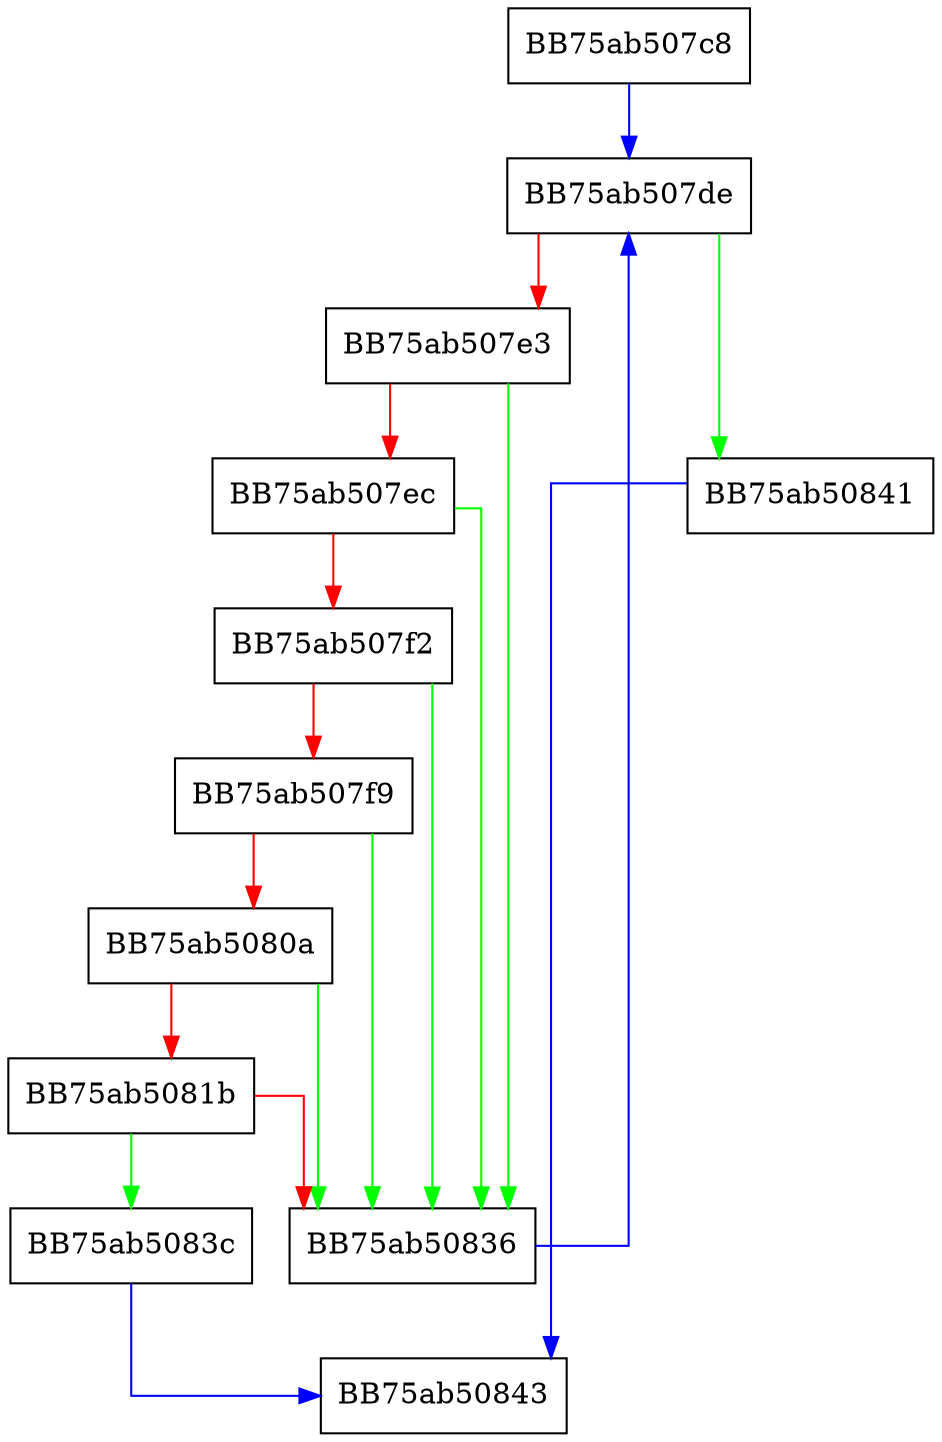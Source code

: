 digraph isSelfJoinView {
  node [shape="box"];
  graph [splines=ortho];
  BB75ab507c8 -> BB75ab507de [color="blue"];
  BB75ab507de -> BB75ab50841 [color="green"];
  BB75ab507de -> BB75ab507e3 [color="red"];
  BB75ab507e3 -> BB75ab50836 [color="green"];
  BB75ab507e3 -> BB75ab507ec [color="red"];
  BB75ab507ec -> BB75ab50836 [color="green"];
  BB75ab507ec -> BB75ab507f2 [color="red"];
  BB75ab507f2 -> BB75ab50836 [color="green"];
  BB75ab507f2 -> BB75ab507f9 [color="red"];
  BB75ab507f9 -> BB75ab50836 [color="green"];
  BB75ab507f9 -> BB75ab5080a [color="red"];
  BB75ab5080a -> BB75ab50836 [color="green"];
  BB75ab5080a -> BB75ab5081b [color="red"];
  BB75ab5081b -> BB75ab5083c [color="green"];
  BB75ab5081b -> BB75ab50836 [color="red"];
  BB75ab50836 -> BB75ab507de [color="blue"];
  BB75ab5083c -> BB75ab50843 [color="blue"];
  BB75ab50841 -> BB75ab50843 [color="blue"];
}